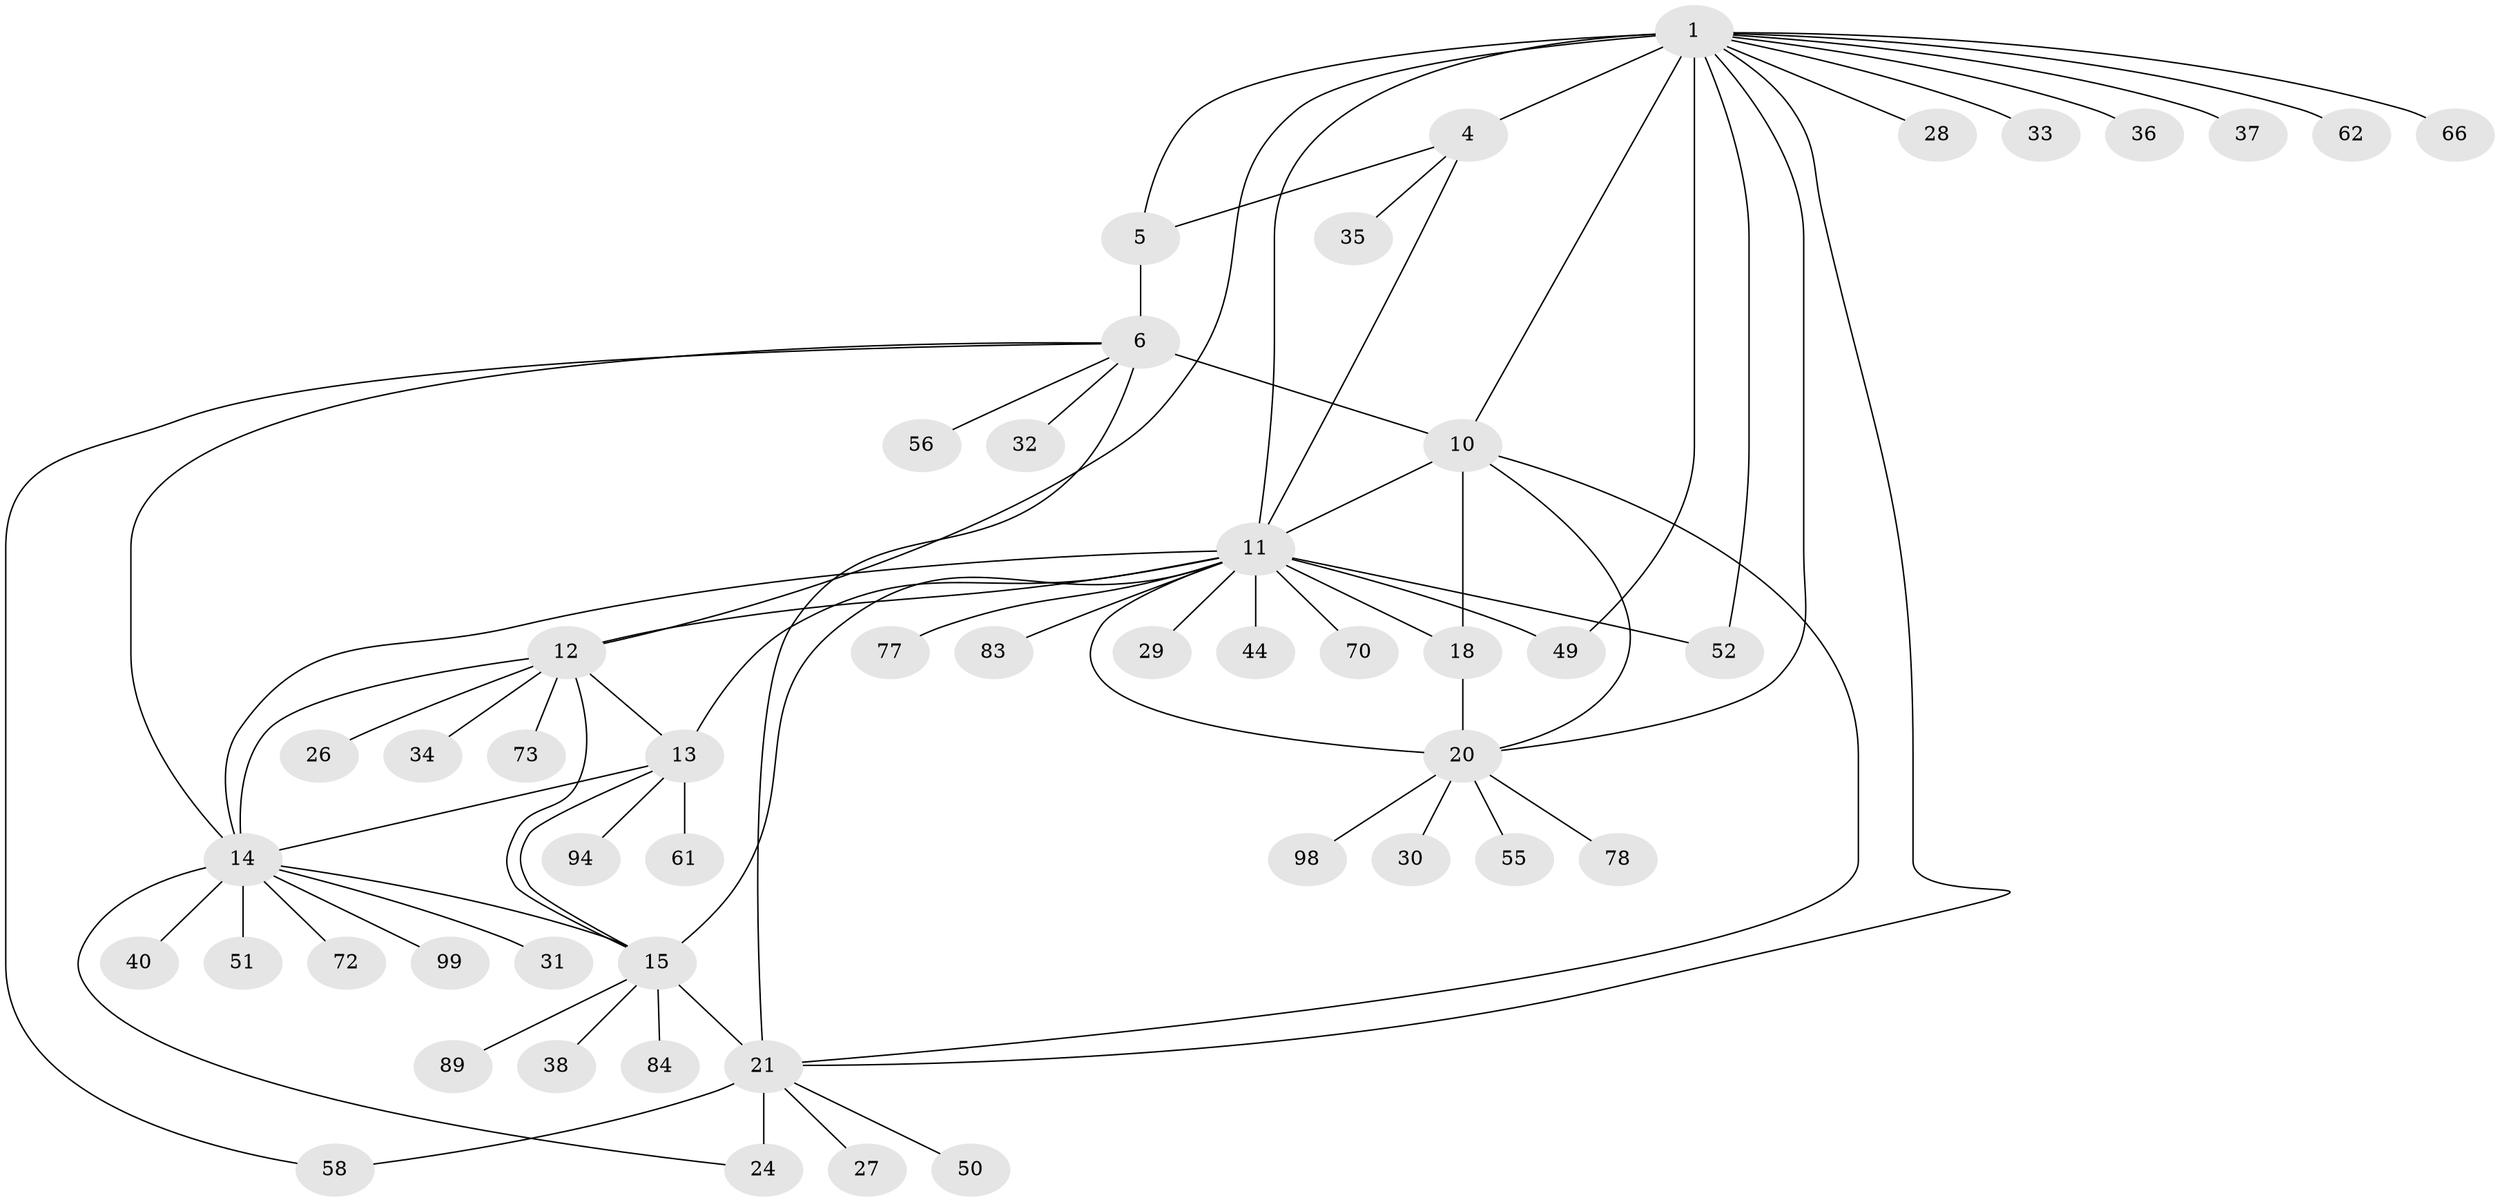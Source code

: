 // original degree distribution, {8: 0.06, 7: 0.04, 12: 0.03, 6: 0.06, 5: 0.02, 4: 0.01, 9: 0.03, 1: 0.59, 3: 0.04, 2: 0.12}
// Generated by graph-tools (version 1.1) at 2025/15/03/09/25 04:15:59]
// undirected, 50 vertices, 72 edges
graph export_dot {
graph [start="1"]
  node [color=gray90,style=filled];
  1 [super="+2+95+79"];
  4;
  5;
  6 [super="+42+8+7+90"];
  10 [super="+16+88"];
  11 [super="+17+41"];
  12;
  13;
  14 [super="+46"];
  15;
  18;
  20;
  21 [super="+86+23+22+25+57"];
  24 [super="+59+63+39+54"];
  26;
  27;
  28 [super="+53+80"];
  29 [super="+48"];
  30;
  31 [super="+81"];
  32;
  33;
  34;
  35;
  36 [super="+67"];
  37;
  38;
  40;
  44;
  49;
  50 [super="+69+82"];
  51;
  52;
  55;
  56;
  58;
  61;
  62;
  66;
  70;
  72;
  73;
  77;
  78;
  83;
  84;
  89;
  94;
  98;
  99;
  1 -- 4 [weight=3];
  1 -- 5 [weight=3];
  1 -- 36;
  1 -- 62;
  1 -- 33;
  1 -- 66;
  1 -- 37;
  1 -- 10;
  1 -- 11;
  1 -- 12;
  1 -- 49;
  1 -- 52;
  1 -- 20;
  1 -- 21;
  1 -- 28;
  4 -- 5;
  4 -- 35;
  4 -- 11;
  5 -- 6;
  6 -- 10 [weight=4];
  6 -- 14;
  6 -- 21;
  6 -- 32;
  6 -- 56;
  6 -- 58;
  10 -- 18;
  10 -- 20;
  10 -- 21;
  10 -- 11 [weight=2];
  11 -- 12;
  11 -- 13;
  11 -- 14;
  11 -- 15;
  11 -- 70;
  11 -- 44;
  11 -- 77;
  11 -- 49;
  11 -- 18 [weight=2];
  11 -- 83;
  11 -- 20 [weight=2];
  11 -- 52;
  11 -- 29;
  12 -- 13;
  12 -- 14;
  12 -- 15;
  12 -- 26;
  12 -- 34;
  12 -- 73;
  13 -- 14;
  13 -- 15;
  13 -- 61;
  13 -- 94;
  14 -- 15;
  14 -- 31;
  14 -- 40;
  14 -- 51;
  14 -- 72;
  14 -- 99;
  14 -- 24;
  15 -- 38;
  15 -- 84;
  15 -- 89;
  15 -- 21;
  18 -- 20;
  20 -- 30;
  20 -- 55;
  20 -- 78;
  20 -- 98;
  21 -- 24 [weight=4];
  21 -- 50;
  21 -- 58;
  21 -- 27;
}
